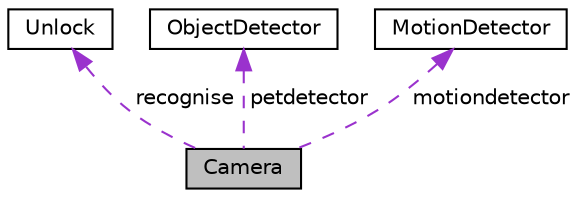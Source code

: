digraph "Camera"
{
  edge [fontname="Helvetica",fontsize="10",labelfontname="Helvetica",labelfontsize="10"];
  node [fontname="Helvetica",fontsize="10",shape=record];
  Node1 [label="Camera",height=0.2,width=0.4,color="black", fillcolor="grey75", style="filled", fontcolor="black"];
  Node2 -> Node1 [dir="back",color="darkorchid3",fontsize="10",style="dashed",label=" recognise" ,fontname="Helvetica"];
  Node2 [label="Unlock",height=0.2,width=0.4,color="black", fillcolor="white", style="filled",URL="$class_unlock.html",tooltip="Contains various methods to unlock the system. "];
  Node3 -> Node1 [dir="back",color="darkorchid3",fontsize="10",style="dashed",label=" petdetector" ,fontname="Helvetica"];
  Node3 [label="ObjectDetector",height=0.2,width=0.4,color="black", fillcolor="white", style="filled",URL="$class_object_detector.html",tooltip="Used to analyse incoming feed from the camera for different objects such as Pets etc... "];
  Node4 -> Node1 [dir="back",color="darkorchid3",fontsize="10",style="dashed",label=" motiondetector" ,fontname="Helvetica"];
  Node4 [label="MotionDetector",height=0.2,width=0.4,color="black", fillcolor="white", style="filled",URL="$class_motion_detector.html",tooltip="Analyses video feed from PiCamera to detect motion changes. "];
}
